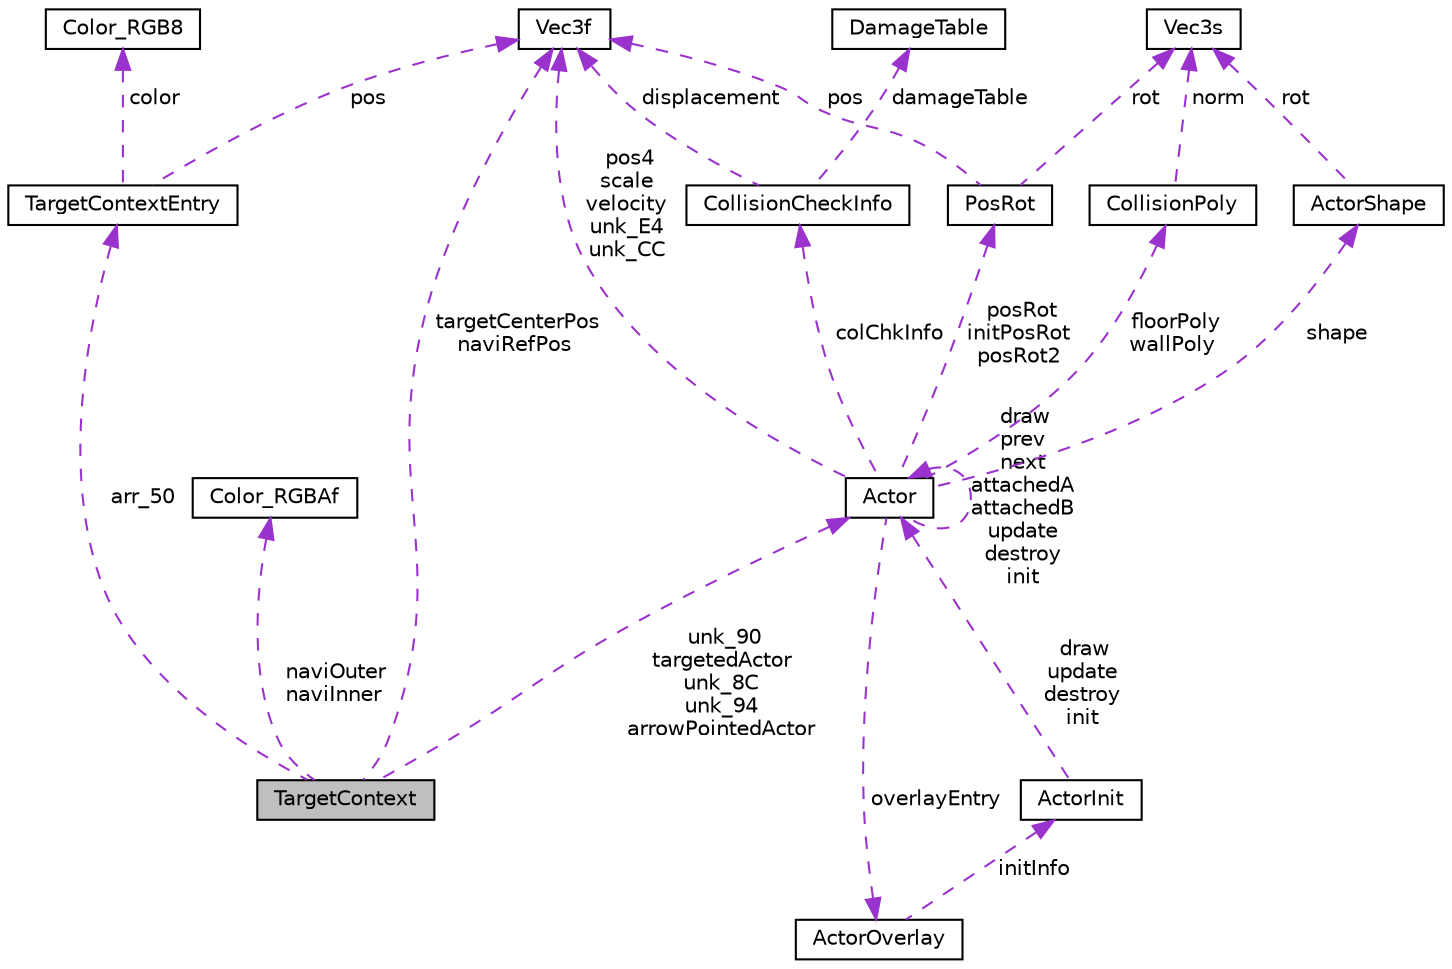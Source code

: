 digraph "TargetContext"
{
 // LATEX_PDF_SIZE
  edge [fontname="Helvetica",fontsize="10",labelfontname="Helvetica",labelfontsize="10"];
  node [fontname="Helvetica",fontsize="10",shape=record];
  Node1 [label="TargetContext",height=0.2,width=0.4,color="black", fillcolor="grey75", style="filled", fontcolor="black",tooltip=" "];
  Node2 -> Node1 [dir="back",color="darkorchid3",fontsize="10",style="dashed",label=" arr_50" ,fontname="Helvetica"];
  Node2 [label="TargetContextEntry",height=0.2,width=0.4,color="black", fillcolor="white", style="filled",URL="$d2/d29/structTargetContextEntry.html",tooltip=" "];
  Node3 -> Node2 [dir="back",color="darkorchid3",fontsize="10",style="dashed",label=" color" ,fontname="Helvetica"];
  Node3 [label="Color_RGB8",height=0.2,width=0.4,color="black", fillcolor="white", style="filled",URL="$d0/d82/unionColor__RGB8.html",tooltip=" "];
  Node4 -> Node2 [dir="back",color="darkorchid3",fontsize="10",style="dashed",label=" pos" ,fontname="Helvetica"];
  Node4 [label="Vec3f",height=0.2,width=0.4,color="black", fillcolor="white", style="filled",URL="$d0/dc7/structVec3f.html",tooltip=" "];
  Node5 -> Node1 [dir="back",color="darkorchid3",fontsize="10",style="dashed",label=" unk_90\ntargetedActor\nunk_8C\nunk_94\narrowPointedActor" ,fontname="Helvetica"];
  Node5 [label="Actor",height=0.2,width=0.4,color="black", fillcolor="white", style="filled",URL="$dd/da2/structActor.html",tooltip=" "];
  Node5 -> Node5 [dir="back",color="darkorchid3",fontsize="10",style="dashed",label=" draw\nprev\nnext\nattachedA\nattachedB\nupdate\ndestroy\ninit" ,fontname="Helvetica"];
  Node6 -> Node5 [dir="back",color="darkorchid3",fontsize="10",style="dashed",label=" posRot\ninitPosRot\nposRot2" ,fontname="Helvetica"];
  Node6 [label="PosRot",height=0.2,width=0.4,color="black", fillcolor="white", style="filled",URL="$d5/dba/structPosRot.html",tooltip=" "];
  Node7 -> Node6 [dir="back",color="darkorchid3",fontsize="10",style="dashed",label=" rot" ,fontname="Helvetica"];
  Node7 [label="Vec3s",height=0.2,width=0.4,color="black", fillcolor="white", style="filled",URL="$d8/d79/structVec3s.html",tooltip=" "];
  Node4 -> Node6 [dir="back",color="darkorchid3",fontsize="10",style="dashed",label=" pos" ,fontname="Helvetica"];
  Node8 -> Node5 [dir="back",color="darkorchid3",fontsize="10",style="dashed",label=" overlayEntry" ,fontname="Helvetica"];
  Node8 [label="ActorOverlay",height=0.2,width=0.4,color="black", fillcolor="white", style="filled",URL="$d4/d76/structActorOverlay.html",tooltip=" "];
  Node9 -> Node8 [dir="back",color="darkorchid3",fontsize="10",style="dashed",label=" initInfo" ,fontname="Helvetica"];
  Node9 [label="ActorInit",height=0.2,width=0.4,color="black", fillcolor="white", style="filled",URL="$d6/dc9/structActorInit.html",tooltip=" "];
  Node5 -> Node9 [dir="back",color="darkorchid3",fontsize="10",style="dashed",label=" draw\nupdate\ndestroy\ninit" ,fontname="Helvetica"];
  Node10 -> Node5 [dir="back",color="darkorchid3",fontsize="10",style="dashed",label=" shape" ,fontname="Helvetica"];
  Node10 [label="ActorShape",height=0.2,width=0.4,color="black", fillcolor="white", style="filled",URL="$d2/d09/structActorShape.html",tooltip=" "];
  Node7 -> Node10 [dir="back",color="darkorchid3",fontsize="10",style="dashed",label=" rot" ,fontname="Helvetica"];
  Node11 -> Node5 [dir="back",color="darkorchid3",fontsize="10",style="dashed",label=" colChkInfo" ,fontname="Helvetica"];
  Node11 [label="CollisionCheckInfo",height=0.2,width=0.4,color="black", fillcolor="white", style="filled",URL="$d0/d20/structCollisionCheckInfo.html",tooltip=" "];
  Node12 -> Node11 [dir="back",color="darkorchid3",fontsize="10",style="dashed",label=" damageTable" ,fontname="Helvetica"];
  Node12 [label="DamageTable",height=0.2,width=0.4,color="black", fillcolor="white", style="filled",URL="$da/da9/structDamageTable.html",tooltip=" "];
  Node4 -> Node11 [dir="back",color="darkorchid3",fontsize="10",style="dashed",label=" displacement" ,fontname="Helvetica"];
  Node13 -> Node5 [dir="back",color="darkorchid3",fontsize="10",style="dashed",label=" floorPoly\nwallPoly" ,fontname="Helvetica"];
  Node13 [label="CollisionPoly",height=0.2,width=0.4,color="black", fillcolor="white", style="filled",URL="$de/de9/structCollisionPoly.html",tooltip=" "];
  Node7 -> Node13 [dir="back",color="darkorchid3",fontsize="10",style="dashed",label=" norm" ,fontname="Helvetica"];
  Node4 -> Node5 [dir="back",color="darkorchid3",fontsize="10",style="dashed",label=" pos4\nscale\nvelocity\nunk_E4\nunk_CC" ,fontname="Helvetica"];
  Node14 -> Node1 [dir="back",color="darkorchid3",fontsize="10",style="dashed",label=" naviOuter\nnaviInner" ,fontname="Helvetica"];
  Node14 [label="Color_RGBAf",height=0.2,width=0.4,color="black", fillcolor="white", style="filled",URL="$d6/d2b/structColor__RGBAf.html",tooltip=" "];
  Node4 -> Node1 [dir="back",color="darkorchid3",fontsize="10",style="dashed",label=" targetCenterPos\nnaviRefPos" ,fontname="Helvetica"];
}
